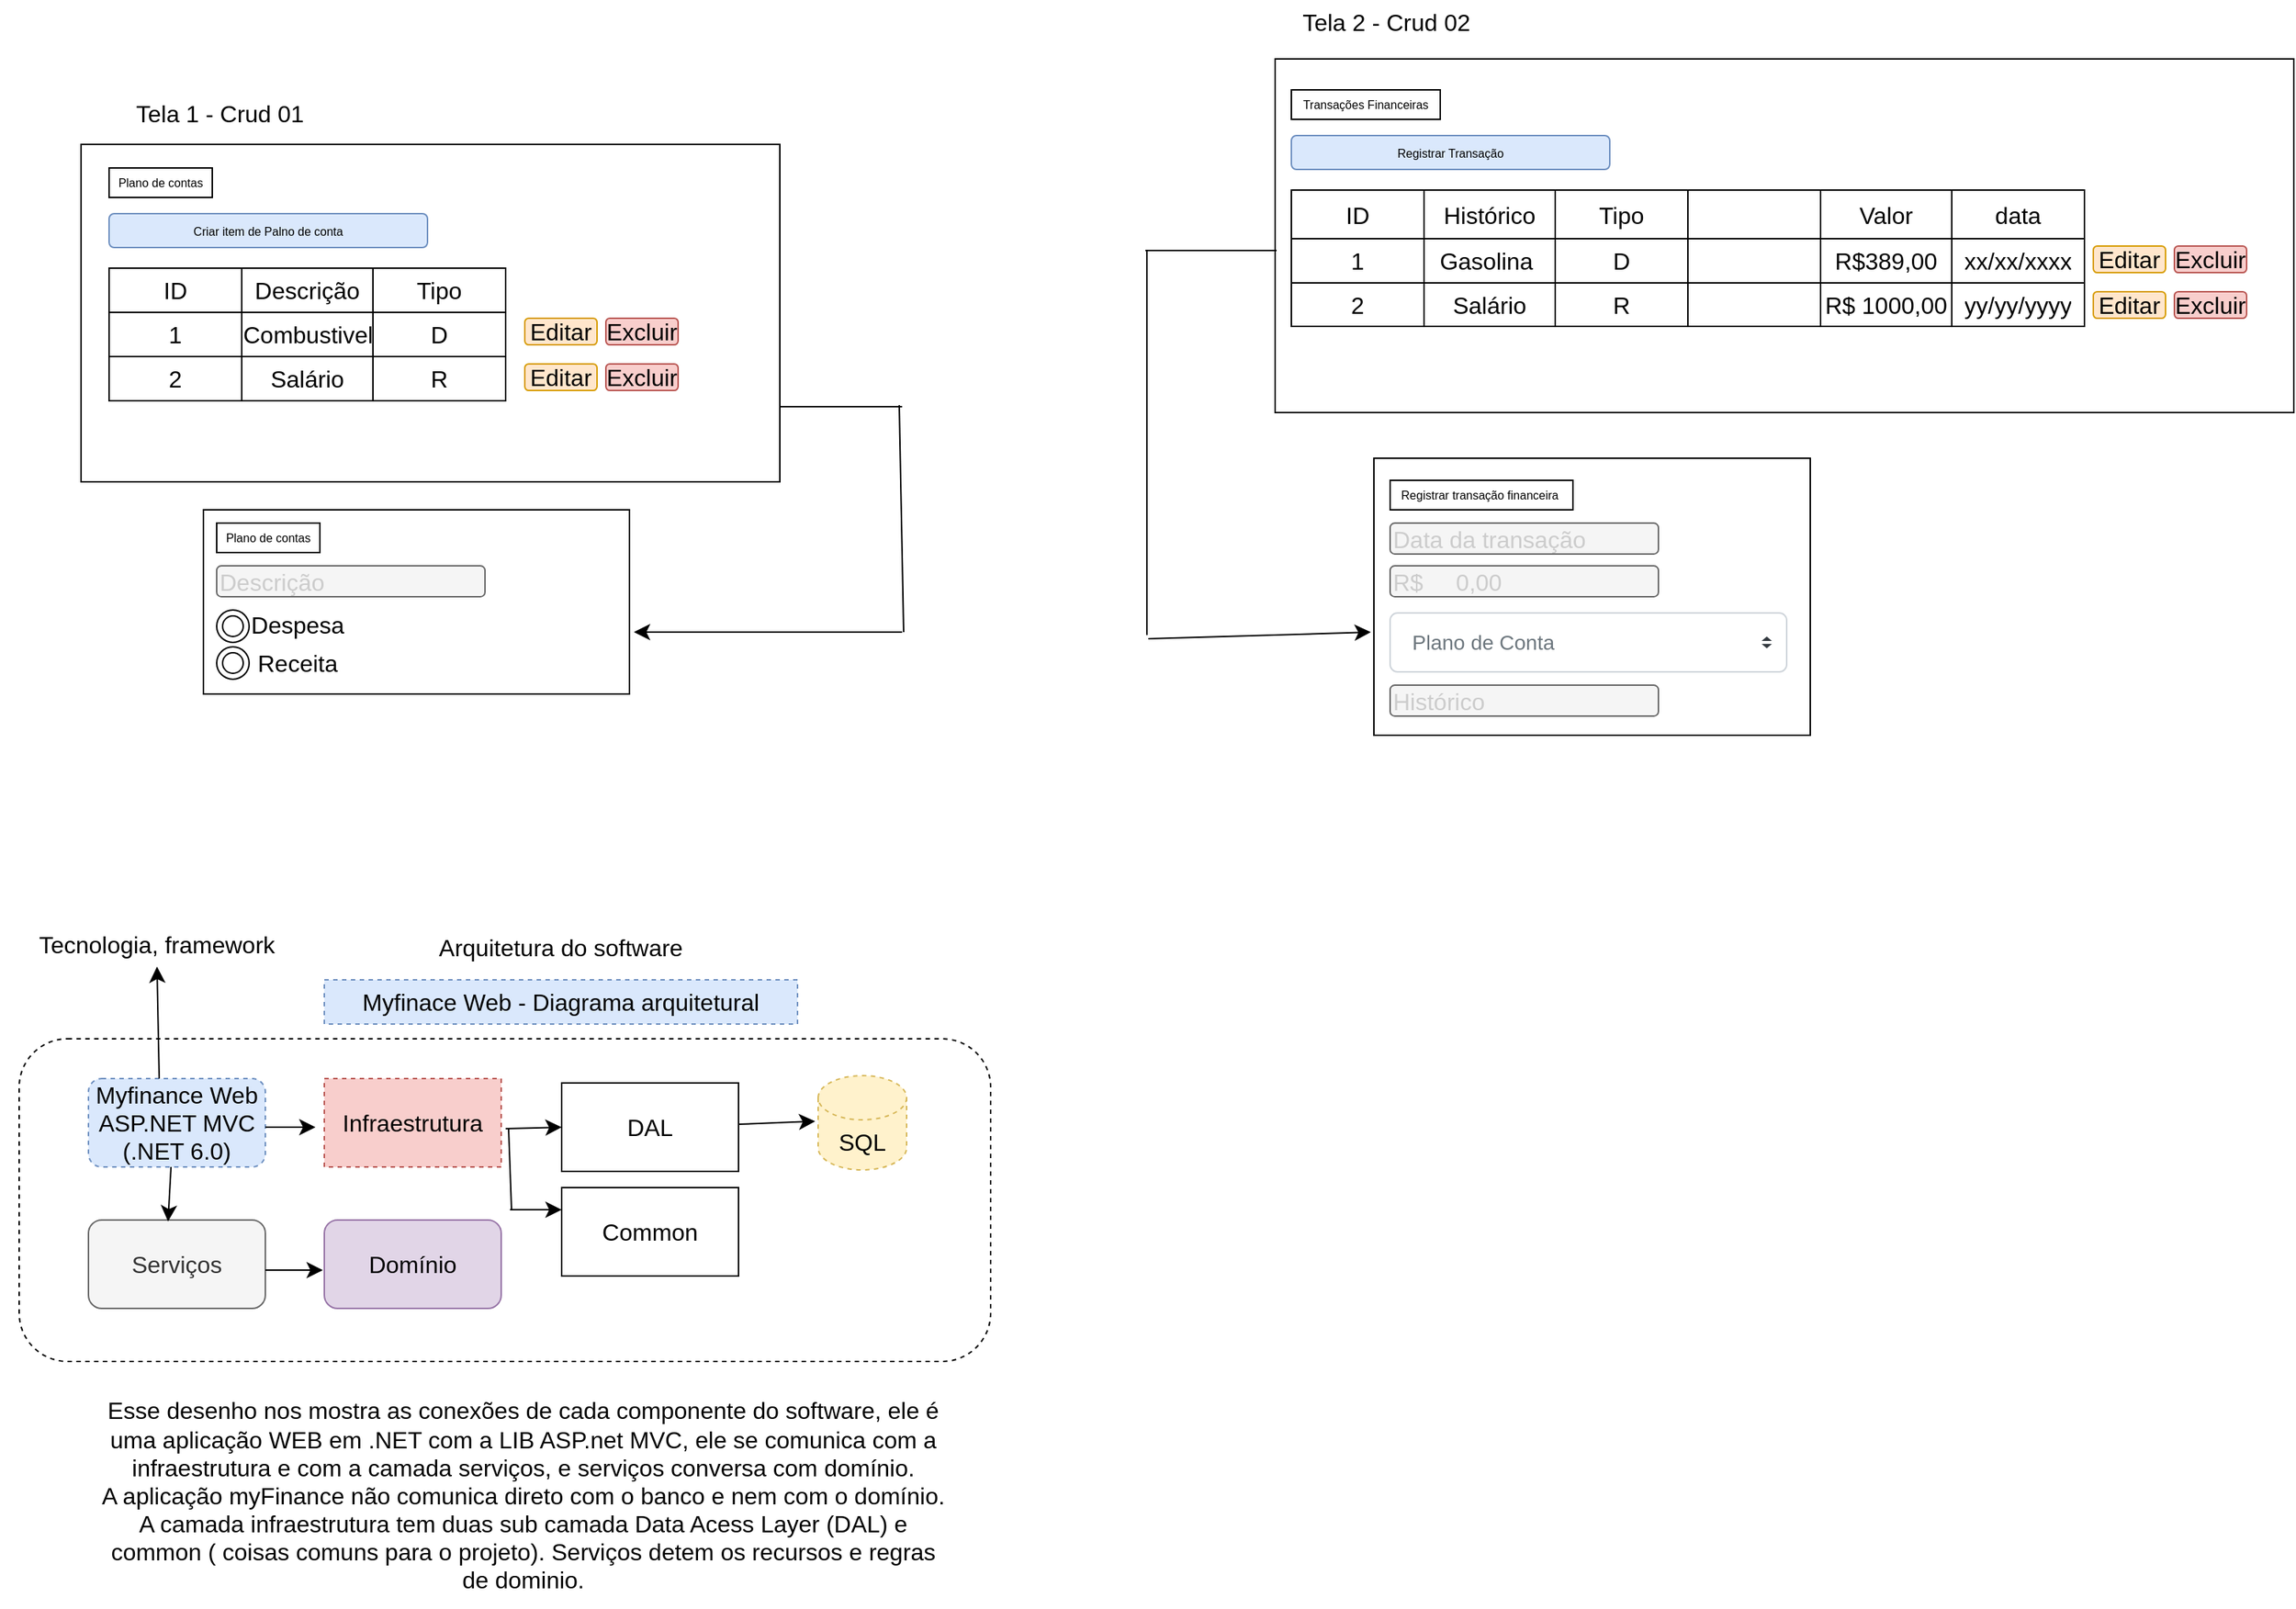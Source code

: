<mxfile version="22.1.5" type="github">
  <diagram name="Página-1" id="bxvynTs7vyTyOahjGOtV">
    <mxGraphModel dx="1514" dy="1052" grid="0" gridSize="10" guides="1" tooltips="1" connect="1" arrows="1" fold="1" page="0" pageScale="1" pageWidth="827" pageHeight="1169" math="0" shadow="0">
      <root>
        <mxCell id="0" />
        <mxCell id="1" parent="0" />
        <mxCell id="HXcUSBCyM4X6-Kzy9UrR-1" value="" style="rounded=0;whiteSpace=wrap;html=1;fontSize=16;direction=west;" vertex="1" parent="1">
          <mxGeometry x="-17" y="-156" width="474" height="229" as="geometry" />
        </mxCell>
        <mxCell id="HXcUSBCyM4X6-Kzy9UrR-2" value="Plano de contas" style="text;html=1;strokeColor=black;fillColor=none;align=center;verticalAlign=middle;whiteSpace=wrap;rounded=0;fontSize=8;" vertex="1" parent="1">
          <mxGeometry x="2" y="-140" width="70" height="20" as="geometry" />
        </mxCell>
        <mxCell id="HXcUSBCyM4X6-Kzy9UrR-4" value="Criar item de Palno de conta" style="rounded=1;whiteSpace=wrap;html=1;fontSize=8;fillColor=#dae8fc;strokeColor=#6c8ebf;" vertex="1" parent="1">
          <mxGeometry x="2" y="-109" width="216" height="23" as="geometry" />
        </mxCell>
        <mxCell id="HXcUSBCyM4X6-Kzy9UrR-7" value="" style="shape=table;startSize=0;container=1;collapsible=0;childLayout=tableLayout;fontSize=16;" vertex="1" parent="1">
          <mxGeometry x="2" y="-72" width="269" height="90" as="geometry" />
        </mxCell>
        <mxCell id="HXcUSBCyM4X6-Kzy9UrR-8" value="" style="shape=tableRow;horizontal=0;startSize=0;swimlaneHead=0;swimlaneBody=0;strokeColor=inherit;top=0;left=0;bottom=0;right=0;collapsible=0;dropTarget=0;fillColor=none;points=[[0,0.5],[1,0.5]];portConstraint=eastwest;fontSize=16;" vertex="1" parent="HXcUSBCyM4X6-Kzy9UrR-7">
          <mxGeometry width="269" height="30" as="geometry" />
        </mxCell>
        <mxCell id="HXcUSBCyM4X6-Kzy9UrR-9" value="ID" style="shape=partialRectangle;html=1;whiteSpace=wrap;connectable=0;strokeColor=inherit;overflow=hidden;fillColor=none;top=0;left=0;bottom=0;right=0;pointerEvents=1;fontSize=16;" vertex="1" parent="HXcUSBCyM4X6-Kzy9UrR-8">
          <mxGeometry width="90" height="30" as="geometry">
            <mxRectangle width="90" height="30" as="alternateBounds" />
          </mxGeometry>
        </mxCell>
        <mxCell id="HXcUSBCyM4X6-Kzy9UrR-10" value="Descrição" style="shape=partialRectangle;html=1;whiteSpace=wrap;connectable=0;strokeColor=inherit;overflow=hidden;fillColor=none;top=0;left=0;bottom=0;right=0;pointerEvents=1;fontSize=16;" vertex="1" parent="HXcUSBCyM4X6-Kzy9UrR-8">
          <mxGeometry x="90" width="89" height="30" as="geometry">
            <mxRectangle width="89" height="30" as="alternateBounds" />
          </mxGeometry>
        </mxCell>
        <mxCell id="HXcUSBCyM4X6-Kzy9UrR-11" value="Tipo" style="shape=partialRectangle;html=1;whiteSpace=wrap;connectable=0;strokeColor=inherit;overflow=hidden;fillColor=none;top=0;left=0;bottom=0;right=0;pointerEvents=1;fontSize=16;" vertex="1" parent="HXcUSBCyM4X6-Kzy9UrR-8">
          <mxGeometry x="179" width="90" height="30" as="geometry">
            <mxRectangle width="90" height="30" as="alternateBounds" />
          </mxGeometry>
        </mxCell>
        <mxCell id="HXcUSBCyM4X6-Kzy9UrR-12" value="" style="shape=tableRow;horizontal=0;startSize=0;swimlaneHead=0;swimlaneBody=0;strokeColor=inherit;top=0;left=0;bottom=0;right=0;collapsible=0;dropTarget=0;fillColor=none;points=[[0,0.5],[1,0.5]];portConstraint=eastwest;fontSize=16;" vertex="1" parent="HXcUSBCyM4X6-Kzy9UrR-7">
          <mxGeometry y="30" width="269" height="30" as="geometry" />
        </mxCell>
        <mxCell id="HXcUSBCyM4X6-Kzy9UrR-13" value="1" style="shape=partialRectangle;html=1;whiteSpace=wrap;connectable=0;strokeColor=inherit;overflow=hidden;fillColor=none;top=0;left=0;bottom=0;right=0;pointerEvents=1;fontSize=16;" vertex="1" parent="HXcUSBCyM4X6-Kzy9UrR-12">
          <mxGeometry width="90" height="30" as="geometry">
            <mxRectangle width="90" height="30" as="alternateBounds" />
          </mxGeometry>
        </mxCell>
        <mxCell id="HXcUSBCyM4X6-Kzy9UrR-14" value="Combustivel" style="shape=partialRectangle;html=1;whiteSpace=wrap;connectable=0;strokeColor=inherit;overflow=hidden;fillColor=none;top=0;left=0;bottom=0;right=0;pointerEvents=1;fontSize=16;" vertex="1" parent="HXcUSBCyM4X6-Kzy9UrR-12">
          <mxGeometry x="90" width="89" height="30" as="geometry">
            <mxRectangle width="89" height="30" as="alternateBounds" />
          </mxGeometry>
        </mxCell>
        <mxCell id="HXcUSBCyM4X6-Kzy9UrR-15" value="D" style="shape=partialRectangle;html=1;whiteSpace=wrap;connectable=0;strokeColor=inherit;overflow=hidden;fillColor=none;top=0;left=0;bottom=0;right=0;pointerEvents=1;fontSize=16;" vertex="1" parent="HXcUSBCyM4X6-Kzy9UrR-12">
          <mxGeometry x="179" width="90" height="30" as="geometry">
            <mxRectangle width="90" height="30" as="alternateBounds" />
          </mxGeometry>
        </mxCell>
        <mxCell id="HXcUSBCyM4X6-Kzy9UrR-16" value="" style="shape=tableRow;horizontal=0;startSize=0;swimlaneHead=0;swimlaneBody=0;strokeColor=inherit;top=0;left=0;bottom=0;right=0;collapsible=0;dropTarget=0;fillColor=none;points=[[0,0.5],[1,0.5]];portConstraint=eastwest;fontSize=16;" vertex="1" parent="HXcUSBCyM4X6-Kzy9UrR-7">
          <mxGeometry y="60" width="269" height="30" as="geometry" />
        </mxCell>
        <mxCell id="HXcUSBCyM4X6-Kzy9UrR-17" value="2" style="shape=partialRectangle;html=1;whiteSpace=wrap;connectable=0;strokeColor=inherit;overflow=hidden;fillColor=none;top=0;left=0;bottom=0;right=0;pointerEvents=1;fontSize=16;" vertex="1" parent="HXcUSBCyM4X6-Kzy9UrR-16">
          <mxGeometry width="90" height="30" as="geometry">
            <mxRectangle width="90" height="30" as="alternateBounds" />
          </mxGeometry>
        </mxCell>
        <mxCell id="HXcUSBCyM4X6-Kzy9UrR-18" value="Salário" style="shape=partialRectangle;html=1;whiteSpace=wrap;connectable=0;strokeColor=inherit;overflow=hidden;fillColor=none;top=0;left=0;bottom=0;right=0;pointerEvents=1;fontSize=16;" vertex="1" parent="HXcUSBCyM4X6-Kzy9UrR-16">
          <mxGeometry x="90" width="89" height="30" as="geometry">
            <mxRectangle width="89" height="30" as="alternateBounds" />
          </mxGeometry>
        </mxCell>
        <mxCell id="HXcUSBCyM4X6-Kzy9UrR-19" value="R" style="shape=partialRectangle;html=1;whiteSpace=wrap;connectable=0;strokeColor=inherit;overflow=hidden;fillColor=none;top=0;left=0;bottom=0;right=0;pointerEvents=1;fontSize=16;" vertex="1" parent="HXcUSBCyM4X6-Kzy9UrR-16">
          <mxGeometry x="179" width="90" height="30" as="geometry">
            <mxRectangle width="90" height="30" as="alternateBounds" />
          </mxGeometry>
        </mxCell>
        <mxCell id="HXcUSBCyM4X6-Kzy9UrR-20" value="Editar" style="rounded=1;whiteSpace=wrap;html=1;fontSize=16;fillColor=#ffe6cc;strokeColor=#d79b00;" vertex="1" parent="1">
          <mxGeometry x="284" y="-38" width="49" height="18" as="geometry" />
        </mxCell>
        <mxCell id="HXcUSBCyM4X6-Kzy9UrR-22" value="Editar" style="rounded=1;whiteSpace=wrap;html=1;fontSize=16;fillColor=#ffe6cc;strokeColor=#d79b00;" vertex="1" parent="1">
          <mxGeometry x="284" y="-7" width="49" height="18" as="geometry" />
        </mxCell>
        <mxCell id="HXcUSBCyM4X6-Kzy9UrR-24" value="Excluir" style="rounded=1;whiteSpace=wrap;html=1;fontSize=16;fillColor=#f8cecc;strokeColor=#b85450;" vertex="1" parent="1">
          <mxGeometry x="339" y="-38" width="49" height="18" as="geometry" />
        </mxCell>
        <mxCell id="HXcUSBCyM4X6-Kzy9UrR-25" value="Excluir" style="rounded=1;whiteSpace=wrap;html=1;fontSize=16;fillColor=#f8cecc;strokeColor=#b85450;" vertex="1" parent="1">
          <mxGeometry x="339" y="-7" width="49" height="18" as="geometry" />
        </mxCell>
        <mxCell id="HXcUSBCyM4X6-Kzy9UrR-26" value="" style="rounded=0;whiteSpace=wrap;html=1;fontSize=16;" vertex="1" parent="1">
          <mxGeometry x="66" y="92" width="289" height="125" as="geometry" />
        </mxCell>
        <mxCell id="HXcUSBCyM4X6-Kzy9UrR-27" value="Plano de contas" style="text;html=1;strokeColor=black;fillColor=none;align=center;verticalAlign=middle;whiteSpace=wrap;rounded=0;fontSize=8;" vertex="1" parent="1">
          <mxGeometry x="75" y="101" width="70" height="20" as="geometry" />
        </mxCell>
        <mxCell id="HXcUSBCyM4X6-Kzy9UrR-28" value="&lt;font color=&quot;#cccccc&quot;&gt;Descrição&lt;/font&gt;" style="rounded=1;whiteSpace=wrap;html=1;fontSize=16;align=left;strokeColor=#666666;fillColor=#f5f5f5;fontColor=#333333;" vertex="1" parent="1">
          <mxGeometry x="75" y="130" width="182" height="21" as="geometry" />
        </mxCell>
        <mxCell id="HXcUSBCyM4X6-Kzy9UrR-29" value="" style="ellipse;shape=doubleEllipse;whiteSpace=wrap;html=1;aspect=fixed;fontSize=16;" vertex="1" parent="1">
          <mxGeometry x="75" y="160" width="22" height="22" as="geometry" />
        </mxCell>
        <mxCell id="HXcUSBCyM4X6-Kzy9UrR-30" value="" style="ellipse;shape=doubleEllipse;whiteSpace=wrap;html=1;aspect=fixed;fontSize=16;" vertex="1" parent="1">
          <mxGeometry x="75" y="185" width="22" height="22" as="geometry" />
        </mxCell>
        <mxCell id="HXcUSBCyM4X6-Kzy9UrR-31" value="Despesa" style="text;strokeColor=none;fillColor=none;html=1;align=center;verticalAlign=middle;whiteSpace=wrap;rounded=0;fontSize=16;" vertex="1" parent="1">
          <mxGeometry x="100" y="155" width="60" height="30" as="geometry" />
        </mxCell>
        <mxCell id="HXcUSBCyM4X6-Kzy9UrR-32" value="Receita" style="text;strokeColor=none;fillColor=none;html=1;align=center;verticalAlign=middle;whiteSpace=wrap;rounded=0;fontSize=16;" vertex="1" parent="1">
          <mxGeometry x="100" y="181" width="60" height="30" as="geometry" />
        </mxCell>
        <mxCell id="HXcUSBCyM4X6-Kzy9UrR-36" value="" style="endArrow=none;html=1;rounded=0;fontSize=12;startSize=8;endSize=8;curved=1;" edge="1" parent="1">
          <mxGeometry width="50" height="50" relative="1" as="geometry">
            <mxPoint x="457" y="22" as="sourcePoint" />
            <mxPoint x="540" y="22" as="targetPoint" />
          </mxGeometry>
        </mxCell>
        <mxCell id="HXcUSBCyM4X6-Kzy9UrR-38" value="" style="endArrow=none;html=1;rounded=0;fontSize=12;startSize=8;endSize=8;curved=1;" edge="1" parent="1">
          <mxGeometry width="50" height="50" relative="1" as="geometry">
            <mxPoint x="538" y="21" as="sourcePoint" />
            <mxPoint x="541" y="175" as="targetPoint" />
          </mxGeometry>
        </mxCell>
        <mxCell id="HXcUSBCyM4X6-Kzy9UrR-39" value="" style="endArrow=classic;html=1;rounded=0;fontSize=12;startSize=8;endSize=8;curved=1;" edge="1" parent="1">
          <mxGeometry width="50" height="50" relative="1" as="geometry">
            <mxPoint x="540" y="175" as="sourcePoint" />
            <mxPoint x="358" y="175" as="targetPoint" />
          </mxGeometry>
        </mxCell>
        <mxCell id="HXcUSBCyM4X6-Kzy9UrR-41" value="Transações Financeiras" style="text;html=1;strokeColor=black;fillColor=none;align=center;verticalAlign=middle;whiteSpace=wrap;rounded=0;fontSize=8;" vertex="1" parent="1">
          <mxGeometry x="804" y="-193" width="101" height="20" as="geometry" />
        </mxCell>
        <mxCell id="HXcUSBCyM4X6-Kzy9UrR-42" value="Registrar Transação" style="rounded=1;whiteSpace=wrap;html=1;fontSize=8;fillColor=#dae8fc;strokeColor=#6c8ebf;" vertex="1" parent="1">
          <mxGeometry x="804" y="-162" width="216" height="23" as="geometry" />
        </mxCell>
        <mxCell id="HXcUSBCyM4X6-Kzy9UrR-43" value="" style="shape=table;startSize=0;container=1;collapsible=0;childLayout=tableLayout;fontSize=16;" vertex="1" parent="1">
          <mxGeometry x="804" y="-125" width="269" height="92.5" as="geometry" />
        </mxCell>
        <mxCell id="HXcUSBCyM4X6-Kzy9UrR-44" value="" style="shape=tableRow;horizontal=0;startSize=0;swimlaneHead=0;swimlaneBody=0;strokeColor=inherit;top=0;left=0;bottom=0;right=0;collapsible=0;dropTarget=0;fillColor=none;points=[[0,0.5],[1,0.5]];portConstraint=eastwest;fontSize=16;" vertex="1" parent="HXcUSBCyM4X6-Kzy9UrR-43">
          <mxGeometry width="269" height="33" as="geometry" />
        </mxCell>
        <mxCell id="HXcUSBCyM4X6-Kzy9UrR-45" value="ID" style="shape=partialRectangle;html=1;whiteSpace=wrap;connectable=0;strokeColor=inherit;overflow=hidden;fillColor=none;top=0;left=0;bottom=0;right=0;pointerEvents=1;fontSize=16;" vertex="1" parent="HXcUSBCyM4X6-Kzy9UrR-44">
          <mxGeometry width="90" height="33" as="geometry">
            <mxRectangle width="90" height="33" as="alternateBounds" />
          </mxGeometry>
        </mxCell>
        <mxCell id="HXcUSBCyM4X6-Kzy9UrR-46" value="Histórico" style="shape=partialRectangle;html=1;whiteSpace=wrap;connectable=0;strokeColor=inherit;overflow=hidden;fillColor=none;top=0;left=0;bottom=0;right=0;pointerEvents=1;fontSize=16;" vertex="1" parent="HXcUSBCyM4X6-Kzy9UrR-44">
          <mxGeometry x="90" width="89" height="33" as="geometry">
            <mxRectangle width="89" height="33" as="alternateBounds" />
          </mxGeometry>
        </mxCell>
        <mxCell id="HXcUSBCyM4X6-Kzy9UrR-47" value="Tipo" style="shape=partialRectangle;html=1;whiteSpace=wrap;connectable=0;strokeColor=inherit;overflow=hidden;fillColor=none;top=0;left=0;bottom=0;right=0;pointerEvents=1;fontSize=16;" vertex="1" parent="HXcUSBCyM4X6-Kzy9UrR-44">
          <mxGeometry x="179" width="90" height="33" as="geometry">
            <mxRectangle width="90" height="33" as="alternateBounds" />
          </mxGeometry>
        </mxCell>
        <mxCell id="HXcUSBCyM4X6-Kzy9UrR-48" value="" style="shape=tableRow;horizontal=0;startSize=0;swimlaneHead=0;swimlaneBody=0;strokeColor=inherit;top=0;left=0;bottom=0;right=0;collapsible=0;dropTarget=0;fillColor=none;points=[[0,0.5],[1,0.5]];portConstraint=eastwest;fontSize=16;" vertex="1" parent="HXcUSBCyM4X6-Kzy9UrR-43">
          <mxGeometry y="33" width="269" height="30" as="geometry" />
        </mxCell>
        <mxCell id="HXcUSBCyM4X6-Kzy9UrR-49" value="1" style="shape=partialRectangle;html=1;whiteSpace=wrap;connectable=0;strokeColor=inherit;overflow=hidden;fillColor=none;top=0;left=0;bottom=0;right=0;pointerEvents=1;fontSize=16;" vertex="1" parent="HXcUSBCyM4X6-Kzy9UrR-48">
          <mxGeometry width="90" height="30" as="geometry">
            <mxRectangle width="90" height="30" as="alternateBounds" />
          </mxGeometry>
        </mxCell>
        <mxCell id="HXcUSBCyM4X6-Kzy9UrR-50" value="Gasolina&amp;nbsp;" style="shape=partialRectangle;html=1;whiteSpace=wrap;connectable=0;strokeColor=inherit;overflow=hidden;fillColor=none;top=0;left=0;bottom=0;right=0;pointerEvents=1;fontSize=16;" vertex="1" parent="HXcUSBCyM4X6-Kzy9UrR-48">
          <mxGeometry x="90" width="89" height="30" as="geometry">
            <mxRectangle width="89" height="30" as="alternateBounds" />
          </mxGeometry>
        </mxCell>
        <mxCell id="HXcUSBCyM4X6-Kzy9UrR-51" value="D" style="shape=partialRectangle;html=1;whiteSpace=wrap;connectable=0;strokeColor=inherit;overflow=hidden;fillColor=none;top=0;left=0;bottom=0;right=0;pointerEvents=1;fontSize=16;" vertex="1" parent="HXcUSBCyM4X6-Kzy9UrR-48">
          <mxGeometry x="179" width="90" height="30" as="geometry">
            <mxRectangle width="90" height="30" as="alternateBounds" />
          </mxGeometry>
        </mxCell>
        <mxCell id="HXcUSBCyM4X6-Kzy9UrR-52" value="" style="shape=tableRow;horizontal=0;startSize=0;swimlaneHead=0;swimlaneBody=0;strokeColor=inherit;top=0;left=0;bottom=0;right=0;collapsible=0;dropTarget=0;fillColor=none;points=[[0,0.5],[1,0.5]];portConstraint=eastwest;fontSize=16;" vertex="1" parent="HXcUSBCyM4X6-Kzy9UrR-43">
          <mxGeometry y="63" width="269" height="30" as="geometry" />
        </mxCell>
        <mxCell id="HXcUSBCyM4X6-Kzy9UrR-53" value="2" style="shape=partialRectangle;html=1;whiteSpace=wrap;connectable=0;strokeColor=inherit;overflow=hidden;fillColor=none;top=0;left=0;bottom=0;right=0;pointerEvents=1;fontSize=16;" vertex="1" parent="HXcUSBCyM4X6-Kzy9UrR-52">
          <mxGeometry width="90" height="30" as="geometry">
            <mxRectangle width="90" height="30" as="alternateBounds" />
          </mxGeometry>
        </mxCell>
        <mxCell id="HXcUSBCyM4X6-Kzy9UrR-54" value="Salário" style="shape=partialRectangle;html=1;whiteSpace=wrap;connectable=0;strokeColor=inherit;overflow=hidden;fillColor=none;top=0;left=0;bottom=0;right=0;pointerEvents=1;fontSize=16;" vertex="1" parent="HXcUSBCyM4X6-Kzy9UrR-52">
          <mxGeometry x="90" width="89" height="30" as="geometry">
            <mxRectangle width="89" height="30" as="alternateBounds" />
          </mxGeometry>
        </mxCell>
        <mxCell id="HXcUSBCyM4X6-Kzy9UrR-55" value="R" style="shape=partialRectangle;html=1;whiteSpace=wrap;connectable=0;strokeColor=inherit;overflow=hidden;fillColor=none;top=0;left=0;bottom=0;right=0;pointerEvents=1;fontSize=16;" vertex="1" parent="HXcUSBCyM4X6-Kzy9UrR-52">
          <mxGeometry x="179" width="90" height="30" as="geometry">
            <mxRectangle width="90" height="30" as="alternateBounds" />
          </mxGeometry>
        </mxCell>
        <mxCell id="HXcUSBCyM4X6-Kzy9UrR-56" value="Editar" style="rounded=1;whiteSpace=wrap;html=1;fontSize=16;fillColor=#ffe6cc;strokeColor=#d79b00;" vertex="1" parent="1">
          <mxGeometry x="1348" y="-87" width="49" height="18" as="geometry" />
        </mxCell>
        <mxCell id="HXcUSBCyM4X6-Kzy9UrR-57" value="Editar" style="rounded=1;whiteSpace=wrap;html=1;fontSize=16;fillColor=#ffe6cc;strokeColor=#d79b00;" vertex="1" parent="1">
          <mxGeometry x="1348" y="-56" width="49" height="18" as="geometry" />
        </mxCell>
        <mxCell id="HXcUSBCyM4X6-Kzy9UrR-58" value="Excluir" style="rounded=1;whiteSpace=wrap;html=1;fontSize=16;fillColor=#f8cecc;strokeColor=#b85450;" vertex="1" parent="1">
          <mxGeometry x="1403" y="-87" width="49" height="18" as="geometry" />
        </mxCell>
        <mxCell id="HXcUSBCyM4X6-Kzy9UrR-59" value="Excluir" style="rounded=1;whiteSpace=wrap;html=1;fontSize=16;fillColor=#f8cecc;strokeColor=#b85450;" vertex="1" parent="1">
          <mxGeometry x="1403" y="-56" width="49" height="18" as="geometry" />
        </mxCell>
        <mxCell id="HXcUSBCyM4X6-Kzy9UrR-87" value="" style="shape=table;startSize=0;container=1;collapsible=0;childLayout=tableLayout;fontSize=16;" vertex="1" parent="1">
          <mxGeometry x="1073" y="-125" width="269" height="92.5" as="geometry" />
        </mxCell>
        <mxCell id="HXcUSBCyM4X6-Kzy9UrR-88" value="" style="shape=tableRow;horizontal=0;startSize=0;swimlaneHead=0;swimlaneBody=0;strokeColor=inherit;top=0;left=0;bottom=0;right=0;collapsible=0;dropTarget=0;fillColor=none;points=[[0,0.5],[1,0.5]];portConstraint=eastwest;fontSize=16;" vertex="1" parent="HXcUSBCyM4X6-Kzy9UrR-87">
          <mxGeometry width="269" height="33" as="geometry" />
        </mxCell>
        <mxCell id="HXcUSBCyM4X6-Kzy9UrR-89" value="" style="shape=partialRectangle;html=1;whiteSpace=wrap;connectable=0;strokeColor=inherit;overflow=hidden;fillColor=none;top=0;left=0;bottom=0;right=0;pointerEvents=1;fontSize=16;" vertex="1" parent="HXcUSBCyM4X6-Kzy9UrR-88">
          <mxGeometry width="90" height="33" as="geometry">
            <mxRectangle width="90" height="33" as="alternateBounds" />
          </mxGeometry>
        </mxCell>
        <mxCell id="HXcUSBCyM4X6-Kzy9UrR-90" value="Valor" style="shape=partialRectangle;html=1;whiteSpace=wrap;connectable=0;strokeColor=inherit;overflow=hidden;fillColor=none;top=0;left=0;bottom=0;right=0;pointerEvents=1;fontSize=16;" vertex="1" parent="HXcUSBCyM4X6-Kzy9UrR-88">
          <mxGeometry x="90" width="89" height="33" as="geometry">
            <mxRectangle width="89" height="33" as="alternateBounds" />
          </mxGeometry>
        </mxCell>
        <mxCell id="HXcUSBCyM4X6-Kzy9UrR-91" value="data" style="shape=partialRectangle;html=1;whiteSpace=wrap;connectable=0;strokeColor=inherit;overflow=hidden;fillColor=none;top=0;left=0;bottom=0;right=0;pointerEvents=1;fontSize=16;" vertex="1" parent="HXcUSBCyM4X6-Kzy9UrR-88">
          <mxGeometry x="179" width="90" height="33" as="geometry">
            <mxRectangle width="90" height="33" as="alternateBounds" />
          </mxGeometry>
        </mxCell>
        <mxCell id="HXcUSBCyM4X6-Kzy9UrR-92" value="" style="shape=tableRow;horizontal=0;startSize=0;swimlaneHead=0;swimlaneBody=0;strokeColor=inherit;top=0;left=0;bottom=0;right=0;collapsible=0;dropTarget=0;fillColor=none;points=[[0,0.5],[1,0.5]];portConstraint=eastwest;fontSize=16;" vertex="1" parent="HXcUSBCyM4X6-Kzy9UrR-87">
          <mxGeometry y="33" width="269" height="30" as="geometry" />
        </mxCell>
        <mxCell id="HXcUSBCyM4X6-Kzy9UrR-93" value="" style="shape=partialRectangle;html=1;whiteSpace=wrap;connectable=0;strokeColor=inherit;overflow=hidden;fillColor=none;top=0;left=0;bottom=0;right=0;pointerEvents=1;fontSize=16;" vertex="1" parent="HXcUSBCyM4X6-Kzy9UrR-92">
          <mxGeometry width="90" height="30" as="geometry">
            <mxRectangle width="90" height="30" as="alternateBounds" />
          </mxGeometry>
        </mxCell>
        <mxCell id="HXcUSBCyM4X6-Kzy9UrR-94" value="R$389,00" style="shape=partialRectangle;html=1;whiteSpace=wrap;connectable=0;strokeColor=inherit;overflow=hidden;fillColor=none;top=0;left=0;bottom=0;right=0;pointerEvents=1;fontSize=16;" vertex="1" parent="HXcUSBCyM4X6-Kzy9UrR-92">
          <mxGeometry x="90" width="89" height="30" as="geometry">
            <mxRectangle width="89" height="30" as="alternateBounds" />
          </mxGeometry>
        </mxCell>
        <mxCell id="HXcUSBCyM4X6-Kzy9UrR-95" value="xx/xx/xxxx" style="shape=partialRectangle;html=1;whiteSpace=wrap;connectable=0;strokeColor=inherit;overflow=hidden;fillColor=none;top=0;left=0;bottom=0;right=0;pointerEvents=1;fontSize=16;" vertex="1" parent="HXcUSBCyM4X6-Kzy9UrR-92">
          <mxGeometry x="179" width="90" height="30" as="geometry">
            <mxRectangle width="90" height="30" as="alternateBounds" />
          </mxGeometry>
        </mxCell>
        <mxCell id="HXcUSBCyM4X6-Kzy9UrR-96" value="" style="shape=tableRow;horizontal=0;startSize=0;swimlaneHead=0;swimlaneBody=0;strokeColor=inherit;top=0;left=0;bottom=0;right=0;collapsible=0;dropTarget=0;fillColor=none;points=[[0,0.5],[1,0.5]];portConstraint=eastwest;fontSize=16;" vertex="1" parent="HXcUSBCyM4X6-Kzy9UrR-87">
          <mxGeometry y="63" width="269" height="30" as="geometry" />
        </mxCell>
        <mxCell id="HXcUSBCyM4X6-Kzy9UrR-97" value="" style="shape=partialRectangle;html=1;whiteSpace=wrap;connectable=0;strokeColor=inherit;overflow=hidden;fillColor=none;top=0;left=0;bottom=0;right=0;pointerEvents=1;fontSize=16;" vertex="1" parent="HXcUSBCyM4X6-Kzy9UrR-96">
          <mxGeometry width="90" height="30" as="geometry">
            <mxRectangle width="90" height="30" as="alternateBounds" />
          </mxGeometry>
        </mxCell>
        <mxCell id="HXcUSBCyM4X6-Kzy9UrR-98" value="R$ 1000,00" style="shape=partialRectangle;html=1;whiteSpace=wrap;connectable=0;strokeColor=inherit;overflow=hidden;fillColor=none;top=0;left=0;bottom=0;right=0;pointerEvents=1;fontSize=16;" vertex="1" parent="HXcUSBCyM4X6-Kzy9UrR-96">
          <mxGeometry x="90" width="89" height="30" as="geometry">
            <mxRectangle width="89" height="30" as="alternateBounds" />
          </mxGeometry>
        </mxCell>
        <mxCell id="HXcUSBCyM4X6-Kzy9UrR-99" value="yy/yy/yyyy" style="shape=partialRectangle;html=1;whiteSpace=wrap;connectable=0;strokeColor=inherit;overflow=hidden;fillColor=none;top=0;left=0;bottom=0;right=0;pointerEvents=1;fontSize=16;" vertex="1" parent="HXcUSBCyM4X6-Kzy9UrR-96">
          <mxGeometry x="179" width="90" height="30" as="geometry">
            <mxRectangle width="90" height="30" as="alternateBounds" />
          </mxGeometry>
        </mxCell>
        <mxCell id="HXcUSBCyM4X6-Kzy9UrR-101" value="Registrar transação financeira&amp;nbsp;" style="text;html=1;strokeColor=black;fillColor=none;align=center;verticalAlign=middle;whiteSpace=wrap;rounded=0;fontSize=8;" vertex="1" parent="1">
          <mxGeometry x="871" y="72" width="124" height="20" as="geometry" />
        </mxCell>
        <mxCell id="HXcUSBCyM4X6-Kzy9UrR-102" value="&lt;font color=&quot;#cccccc&quot;&gt;Data da transação&lt;/font&gt;" style="rounded=1;whiteSpace=wrap;html=1;fontSize=16;align=left;strokeColor=#666666;fillColor=#f5f5f5;fontColor=#333333;" vertex="1" parent="1">
          <mxGeometry x="871" y="101" width="182" height="21" as="geometry" />
        </mxCell>
        <mxCell id="HXcUSBCyM4X6-Kzy9UrR-108" value="&lt;font color=&quot;#cccccc&quot;&gt;R$&amp;nbsp; &amp;nbsp; &amp;nbsp;0,00&lt;/font&gt;" style="rounded=1;whiteSpace=wrap;html=1;fontSize=16;align=left;strokeColor=#666666;fillColor=#f5f5f5;fontColor=#333333;" vertex="1" parent="1">
          <mxGeometry x="871" y="130" width="182" height="21" as="geometry" />
        </mxCell>
        <mxCell id="HXcUSBCyM4X6-Kzy9UrR-109" value="Plano de Conta" style="html=1;shadow=0;dashed=0;shape=mxgraph.bootstrap.rrect;rSize=5;fillColor=#ffffff;strokeColor=#CED4DA;align=left;spacing=15;fontSize=14;fontColor=#6C767D;" vertex="1" parent="1">
          <mxGeometry x="871" y="162" width="269" height="40" as="geometry" />
        </mxCell>
        <mxCell id="HXcUSBCyM4X6-Kzy9UrR-110" value="" style="shape=triangle;direction=south;fillColor=#343A40;strokeColor=none;perimeter=none;fontSize=16;" vertex="1" parent="HXcUSBCyM4X6-Kzy9UrR-109">
          <mxGeometry x="1" y="0.5" width="7" height="3" relative="1" as="geometry">
            <mxPoint x="-17" y="1" as="offset" />
          </mxGeometry>
        </mxCell>
        <mxCell id="HXcUSBCyM4X6-Kzy9UrR-111" value="" style="shape=triangle;direction=north;fillColor=#343A40;strokeColor=none;perimeter=none;fontSize=16;" vertex="1" parent="HXcUSBCyM4X6-Kzy9UrR-109">
          <mxGeometry x="1" y="0.5" width="7" height="3" relative="1" as="geometry">
            <mxPoint x="-17" y="-4" as="offset" />
          </mxGeometry>
        </mxCell>
        <mxCell id="HXcUSBCyM4X6-Kzy9UrR-112" value="&lt;font color=&quot;#cccccc&quot;&gt;Histórico&lt;/font&gt;" style="rounded=1;whiteSpace=wrap;html=1;fontSize=16;align=left;strokeColor=#666666;fillColor=#f5f5f5;fontColor=#333333;" vertex="1" parent="1">
          <mxGeometry x="871" y="211" width="182" height="21" as="geometry" />
        </mxCell>
        <mxCell id="HXcUSBCyM4X6-Kzy9UrR-114" value="" style="rounded=0;whiteSpace=wrap;html=1;fontSize=16;fillColor=none;" vertex="1" parent="1">
          <mxGeometry x="860" y="57" width="296" height="188" as="geometry" />
        </mxCell>
        <mxCell id="HXcUSBCyM4X6-Kzy9UrR-115" value="" style="endArrow=none;html=1;rounded=0;fontSize=12;startSize=8;endSize=8;curved=1;" edge="1" parent="1">
          <mxGeometry width="50" height="50" relative="1" as="geometry">
            <mxPoint x="705" y="-84" as="sourcePoint" />
            <mxPoint x="794" y="-84" as="targetPoint" />
          </mxGeometry>
        </mxCell>
        <mxCell id="HXcUSBCyM4X6-Kzy9UrR-122" value="" style="endArrow=none;html=1;rounded=0;fontSize=12;startSize=8;endSize=8;curved=1;" edge="1" parent="1">
          <mxGeometry width="50" height="50" relative="1" as="geometry">
            <mxPoint x="706" y="177" as="sourcePoint" />
            <mxPoint x="706" y="-84" as="targetPoint" />
          </mxGeometry>
        </mxCell>
        <mxCell id="HXcUSBCyM4X6-Kzy9UrR-123" value="" style="endArrow=classic;html=1;rounded=0;fontSize=12;startSize=8;endSize=8;curved=1;entryX=-0.007;entryY=0.628;entryDx=0;entryDy=0;entryPerimeter=0;" edge="1" parent="1" target="HXcUSBCyM4X6-Kzy9UrR-114">
          <mxGeometry width="50" height="50" relative="1" as="geometry">
            <mxPoint x="707" y="179.5" as="sourcePoint" />
            <mxPoint x="757" y="129.5" as="targetPoint" />
          </mxGeometry>
        </mxCell>
        <mxCell id="HXcUSBCyM4X6-Kzy9UrR-124" value="" style="rounded=0;whiteSpace=wrap;html=1;fontSize=16;fillColor=none;" vertex="1" parent="1">
          <mxGeometry x="793" y="-214" width="691" height="240" as="geometry" />
        </mxCell>
        <mxCell id="HXcUSBCyM4X6-Kzy9UrR-125" value="Tela 1 - Crud 01&amp;nbsp;" style="text;strokeColor=none;fillColor=none;html=1;align=center;verticalAlign=middle;whiteSpace=wrap;rounded=0;fontSize=16;" vertex="1" parent="1">
          <mxGeometry x="-17" y="-192" width="193" height="30" as="geometry" />
        </mxCell>
        <mxCell id="HXcUSBCyM4X6-Kzy9UrR-126" value="Tela 2 - Crud 02" style="text;strokeColor=none;fillColor=none;html=1;align=center;verticalAlign=middle;whiteSpace=wrap;rounded=0;fontSize=16;" vertex="1" parent="1">
          <mxGeometry x="765" y="-254" width="207" height="30" as="geometry" />
        </mxCell>
        <mxCell id="HXcUSBCyM4X6-Kzy9UrR-127" value="Arquitetura do software" style="text;strokeColor=none;fillColor=none;html=1;align=center;verticalAlign=middle;whiteSpace=wrap;rounded=0;fontSize=16;" vertex="1" parent="1">
          <mxGeometry x="212" y="374" width="193" height="30" as="geometry" />
        </mxCell>
        <mxCell id="HXcUSBCyM4X6-Kzy9UrR-128" value="Myfinace Web - Diagrama arquitetural" style="text;html=1;strokeColor=#6c8ebf;fillColor=#dae8fc;align=center;verticalAlign=middle;whiteSpace=wrap;rounded=0;fontSize=16;fillStyle=auto;dashed=1;" vertex="1" parent="1">
          <mxGeometry x="148" y="411" width="321" height="30" as="geometry" />
        </mxCell>
        <mxCell id="HXcUSBCyM4X6-Kzy9UrR-129" value="Myfinance Web&lt;br&gt;ASP.NET MVC&lt;br&gt;(.NET 6.0)" style="rounded=1;whiteSpace=wrap;html=1;fontSize=16;fillColor=#dae8fc;strokeColor=#6c8ebf;dashed=1;" vertex="1" parent="1">
          <mxGeometry x="-12" y="478" width="120" height="60" as="geometry" />
        </mxCell>
        <mxCell id="HXcUSBCyM4X6-Kzy9UrR-130" value="Infraestrutura" style="rounded=0;whiteSpace=wrap;html=1;fontSize=16;fillColor=#f8cecc;strokeColor=#b85450;dashed=1;" vertex="1" parent="1">
          <mxGeometry x="148" y="478" width="120" height="60" as="geometry" />
        </mxCell>
        <mxCell id="HXcUSBCyM4X6-Kzy9UrR-131" value="Serviços" style="rounded=1;whiteSpace=wrap;html=1;fontSize=16;fillColor=#f5f5f5;fontColor=#333333;strokeColor=#666666;" vertex="1" parent="1">
          <mxGeometry x="-12" y="574" width="120" height="60" as="geometry" />
        </mxCell>
        <mxCell id="HXcUSBCyM4X6-Kzy9UrR-132" value="Domínio" style="rounded=1;whiteSpace=wrap;html=1;fontSize=16;fillColor=#e1d5e7;strokeColor=#9673a6;" vertex="1" parent="1">
          <mxGeometry x="148" y="574" width="120" height="60" as="geometry" />
        </mxCell>
        <mxCell id="HXcUSBCyM4X6-Kzy9UrR-133" value="" style="endArrow=classic;html=1;rounded=0;fontSize=12;startSize=8;endSize=8;curved=1;entryX=-0.05;entryY=0.55;entryDx=0;entryDy=0;entryPerimeter=0;" edge="1" parent="1" target="HXcUSBCyM4X6-Kzy9UrR-130">
          <mxGeometry width="50" height="50" relative="1" as="geometry">
            <mxPoint x="108" y="511" as="sourcePoint" />
            <mxPoint x="158" y="461" as="targetPoint" />
          </mxGeometry>
        </mxCell>
        <mxCell id="HXcUSBCyM4X6-Kzy9UrR-134" value="" style="endArrow=classic;html=1;rounded=0;fontSize=12;startSize=8;endSize=8;curved=1;entryX=0.45;entryY=0.017;entryDx=0;entryDy=0;entryPerimeter=0;" edge="1" parent="1" target="HXcUSBCyM4X6-Kzy9UrR-131">
          <mxGeometry width="50" height="50" relative="1" as="geometry">
            <mxPoint x="44" y="538" as="sourcePoint" />
            <mxPoint x="94" y="488" as="targetPoint" />
          </mxGeometry>
        </mxCell>
        <mxCell id="HXcUSBCyM4X6-Kzy9UrR-135" value="" style="endArrow=classic;html=1;rounded=0;fontSize=12;startSize=8;endSize=8;curved=1;" edge="1" parent="1">
          <mxGeometry width="50" height="50" relative="1" as="geometry">
            <mxPoint x="108" y="608" as="sourcePoint" />
            <mxPoint x="147" y="608" as="targetPoint" />
          </mxGeometry>
        </mxCell>
        <mxCell id="HXcUSBCyM4X6-Kzy9UrR-136" value="DAL" style="rounded=0;whiteSpace=wrap;html=1;fontSize=16;" vertex="1" parent="1">
          <mxGeometry x="309" y="481" width="120" height="60" as="geometry" />
        </mxCell>
        <mxCell id="HXcUSBCyM4X6-Kzy9UrR-137" value="Common" style="rounded=0;whiteSpace=wrap;html=1;fontSize=16;" vertex="1" parent="1">
          <mxGeometry x="309" y="552" width="120" height="60" as="geometry" />
        </mxCell>
        <mxCell id="HXcUSBCyM4X6-Kzy9UrR-138" value="" style="endArrow=classic;html=1;rounded=0;fontSize=12;startSize=8;endSize=8;curved=1;entryX=0;entryY=0.5;entryDx=0;entryDy=0;" edge="1" parent="1" target="HXcUSBCyM4X6-Kzy9UrR-136">
          <mxGeometry width="50" height="50" relative="1" as="geometry">
            <mxPoint x="271" y="512" as="sourcePoint" />
            <mxPoint x="321" y="462" as="targetPoint" />
          </mxGeometry>
        </mxCell>
        <mxCell id="HXcUSBCyM4X6-Kzy9UrR-139" value="" style="endArrow=none;html=1;rounded=0;fontSize=12;startSize=8;endSize=8;curved=1;" edge="1" parent="1">
          <mxGeometry width="50" height="50" relative="1" as="geometry">
            <mxPoint x="273" y="512" as="sourcePoint" />
            <mxPoint x="275" y="567" as="targetPoint" />
          </mxGeometry>
        </mxCell>
        <mxCell id="HXcUSBCyM4X6-Kzy9UrR-140" value="" style="endArrow=classic;html=1;rounded=0;fontSize=12;startSize=8;endSize=8;curved=1;entryX=0;entryY=0.25;entryDx=0;entryDy=0;" edge="1" parent="1" target="HXcUSBCyM4X6-Kzy9UrR-137">
          <mxGeometry width="50" height="50" relative="1" as="geometry">
            <mxPoint x="274" y="567" as="sourcePoint" />
            <mxPoint x="319" y="521" as="targetPoint" />
          </mxGeometry>
        </mxCell>
        <mxCell id="HXcUSBCyM4X6-Kzy9UrR-141" value="" style="endArrow=classic;html=1;rounded=0;fontSize=12;startSize=8;endSize=8;curved=1;" edge="1" parent="1">
          <mxGeometry width="50" height="50" relative="1" as="geometry">
            <mxPoint x="429" y="509" as="sourcePoint" />
            <mxPoint x="481" y="507" as="targetPoint" />
          </mxGeometry>
        </mxCell>
        <mxCell id="HXcUSBCyM4X6-Kzy9UrR-142" value="SQL" style="shape=cylinder3;whiteSpace=wrap;html=1;boundedLbl=1;backgroundOutline=1;size=15;fontSize=16;fillColor=#fff2cc;strokeColor=#d6b656;dashed=1;" vertex="1" parent="1">
          <mxGeometry x="483" y="476" width="60" height="64" as="geometry" />
        </mxCell>
        <mxCell id="HXcUSBCyM4X6-Kzy9UrR-143" value="" style="rounded=1;whiteSpace=wrap;html=1;fontSize=16;dashed=1;fillColor=none;" vertex="1" parent="1">
          <mxGeometry x="-59" y="451" width="659" height="219" as="geometry" />
        </mxCell>
        <mxCell id="HXcUSBCyM4X6-Kzy9UrR-144" style="edgeStyle=none;curved=1;rounded=0;orthogonalLoop=1;jettySize=auto;html=1;exitX=0.5;exitY=0;exitDx=0;exitDy=0;fontSize=12;startSize=8;endSize=8;" edge="1" parent="1" source="HXcUSBCyM4X6-Kzy9UrR-143" target="HXcUSBCyM4X6-Kzy9UrR-143">
          <mxGeometry relative="1" as="geometry" />
        </mxCell>
        <mxCell id="HXcUSBCyM4X6-Kzy9UrR-145" value="Tecnologia, framework" style="text;html=1;strokeColor=none;fillColor=none;align=center;verticalAlign=middle;whiteSpace=wrap;rounded=0;fontSize=16;" vertex="1" parent="1">
          <mxGeometry x="-72" y="372" width="213" height="30" as="geometry" />
        </mxCell>
        <mxCell id="HXcUSBCyM4X6-Kzy9UrR-146" value="" style="endArrow=classic;html=1;rounded=0;fontSize=12;startSize=8;endSize=8;curved=1;entryX=0.5;entryY=1;entryDx=0;entryDy=0;" edge="1" parent="1" target="HXcUSBCyM4X6-Kzy9UrR-145">
          <mxGeometry width="50" height="50" relative="1" as="geometry">
            <mxPoint x="36" y="478" as="sourcePoint" />
            <mxPoint x="86" y="428" as="targetPoint" />
          </mxGeometry>
        </mxCell>
        <mxCell id="HXcUSBCyM4X6-Kzy9UrR-147" value="Esse desenho nos mostra as conexões de cada componente do software, ele é uma aplicação WEB em .NET com a LIB ASP.net MVC, ele se comunica com a infraestrutura e com a camada serviços, e serviços conversa com domínio.&lt;br&gt;A aplicação myFinance não comunica direto com o banco e nem com o domínio.&lt;br&gt;A camada infraestrutura tem duas sub camada Data Acess Layer (DAL) e common ( coisas comuns para o projeto). Serviços detem os recursos e regras de dominio." style="text;html=1;strokeColor=none;fillColor=none;align=center;verticalAlign=middle;whiteSpace=wrap;rounded=0;fontSize=16;" vertex="1" parent="1">
          <mxGeometry x="-4" y="684" width="574" height="153" as="geometry" />
        </mxCell>
      </root>
    </mxGraphModel>
  </diagram>
</mxfile>
